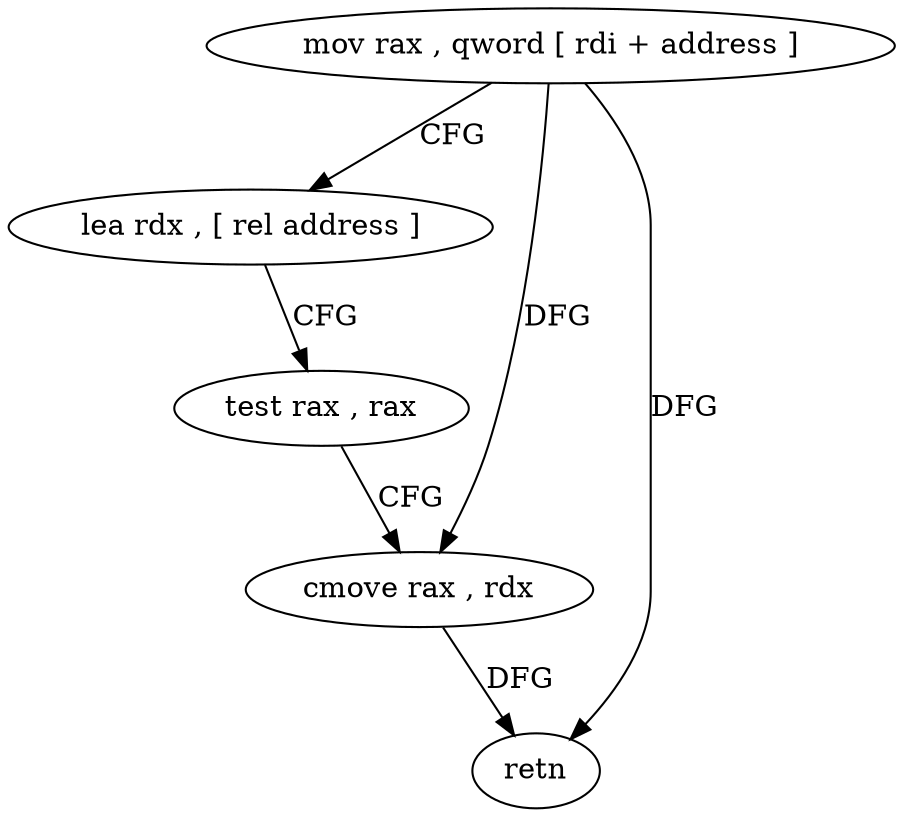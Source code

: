 digraph "func" {
"84144" [label = "mov rax , qword [ rdi + address ]" ]
"84148" [label = "lea rdx , [ rel address ]" ]
"84155" [label = "test rax , rax" ]
"84158" [label = "cmove rax , rdx" ]
"84162" [label = "retn" ]
"84144" -> "84148" [ label = "CFG" ]
"84144" -> "84158" [ label = "DFG" ]
"84144" -> "84162" [ label = "DFG" ]
"84148" -> "84155" [ label = "CFG" ]
"84155" -> "84158" [ label = "CFG" ]
"84158" -> "84162" [ label = "DFG" ]
}
